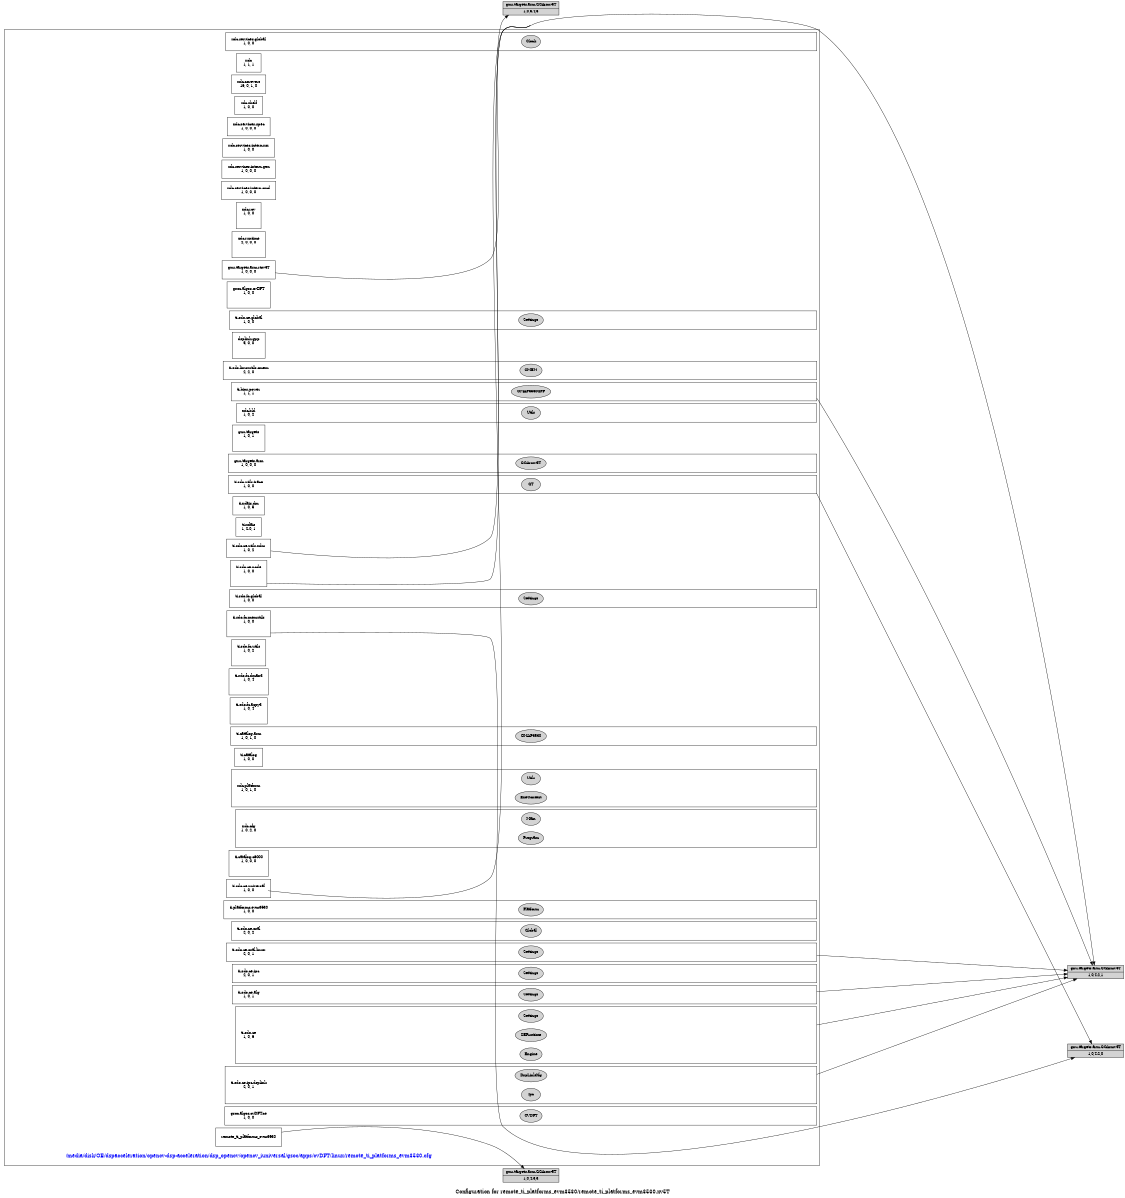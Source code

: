 digraph configuration {
    size="7.5,10";
    rankdir=LR;
    ranksep=".50 equally";
    concentrate=true;
    compound=true;
    label="\nConfiguration for remote_ti_platforms_evm3530/remote_ti_platforms_evm3530.xv5T"
  node [font=Helvetica, fontsize=14, fontcolor=black];  subgraph cluster0 {label=""; __cfg [label="/media/disk/OE/dspacceleration/opencv-dsp-acceleration/dsp_opencv/opencv_iuniversal/gsoc/apps/cvDFT/linux/remote_ti_platforms_evm3530.cfg", color=white, fontcolor=blue];
    node [font=Helvetica, fontsize=10];    subgraph cluster1 {
        label="";
        xdc_services_global__top [shape=box,label="xdc.services.global\n1, 0, 0", color=white];
        xdc_services_global__bot [shape=point,label="", style=invis];
        xdc_services_global_Clock [style=filled,fillcolor=lightgray, label="Clock"];
        xdc_services_global__top -> xdc_services_global_Clock[style=invis];
        xdc_services_global_Clock -> xdc_services_global__bot[style=invis];
    }
    subgraph cluster2 {
        label="";
        xdc__top [shape=box,label="xdc\n1, 1, 1", color=white];
    }
    subgraph cluster3 {
        label="";
        xdc_corevers__top [shape=box,label="xdc.corevers\n16, 0, 1, 0", color=white];
    }
    subgraph cluster4 {
        label="";
        xdc_shelf__top [shape=box,label="xdc.shelf\n1, 0, 0", color=white];
    }
    subgraph cluster5 {
        label="";
        xdc_services_spec__top [shape=box,label="xdc.services.spec\n1, 0, 0, 0", color=white];
    }
    subgraph cluster6 {
        label="";
        xdc_services_intern_xsr__top [shape=box,label="xdc.services.intern.xsr\n1, 0, 0", color=white];
    }
    subgraph cluster7 {
        label="";
        xdc_services_intern_gen__top [shape=box,label="xdc.services.intern.gen\n1, 0, 0, 0", color=white];
    }
    subgraph cluster8 {
        label="";
        xdc_services_intern_cmd__top [shape=box,label="xdc.services.intern.cmd\n1, 0, 0, 0", color=white];
    }
    subgraph cluster9 {
        label="";
        xdc_rov__top [shape=box,label="xdc.rov\n1, 0, 0", color=white];
        xdc_rov__bot [shape=point,label="", style=invis];
    }
    subgraph cluster10 {
        label="";
        xdc_runtime__top [shape=box,label="xdc.runtime\n2, 0, 0, 0", color=white];
        xdc_runtime__bot [shape=point,label="", style=invis];
    }
    subgraph cluster11 {
        label="";
        gnu_targets_arm_rtsv5T__top [shape=box,label="gnu.targets.arm.rtsv5T\n1, 0, 0, 0", color=white];
    }
    subgraph cluster12 {
        label="";
        gsoc_algos_cvDFT__top [shape=box,label="gsoc.algos.cvDFT\n1, 0, 0", color=white];
        gsoc_algos_cvDFT__bot [shape=point,label="", style=invis];
    }
    subgraph cluster13 {
        label="";
        ti_sdo_ce_global__top [shape=box,label="ti.sdo.ce.global\n1, 0, 0", color=white];
        ti_sdo_ce_global__bot [shape=point,label="", style=invis];
        ti_sdo_ce_global_Settings [style=filled,fillcolor=lightgray, label="Settings"];
        ti_sdo_ce_global__top -> ti_sdo_ce_global_Settings[style=invis];
        ti_sdo_ce_global_Settings -> ti_sdo_ce_global__bot[style=invis];
    }
    subgraph cluster14 {
        label="";
        dsplink_gpp__top [shape=box,label="dsplink.gpp\n5, 0, 0", color=white];
        dsplink_gpp__bot [shape=point,label="", style=invis];
    }
    subgraph cluster15 {
        label="";
        ti_sdo_linuxutils_cmem__top [shape=box,label="ti.sdo.linuxutils.cmem\n2, 2, 0", color=white];
        ti_sdo_linuxutils_cmem__bot [shape=point,label="", style=invis];
        ti_sdo_linuxutils_cmem_CMEM [style=filled,fillcolor=lightgray, label="CMEM"];
        ti_sdo_linuxutils_cmem__top -> ti_sdo_linuxutils_cmem_CMEM[style=invis];
        ti_sdo_linuxutils_cmem_CMEM -> ti_sdo_linuxutils_cmem__bot[style=invis];
    }
    subgraph cluster16 {
        label="";
        ti_bios_power__top [shape=box,label="ti.bios.power\n1, 1, 1", color=white];
        ti_bios_power__bot [shape=point,label="", style=invis];
        ti_bios_power_OMAP3530GPP [style=filled,fillcolor=lightgray, label="OMAP3530GPP"];
        ti_bios_power__top -> ti_bios_power_OMAP3530GPP[style=invis];
        ti_bios_power_OMAP3530GPP -> ti_bios_power__bot[style=invis];
    }
    subgraph cluster17 {
        label="";
        xdc_bld__top [shape=box,label="xdc.bld\n1, 0, 2", color=white];
        xdc_bld__bot [shape=point,label="", style=invis];
        xdc_bld_Utils [style=filled,fillcolor=lightgray, label="Utils"];
        xdc_bld__top -> xdc_bld_Utils[style=invis];
        xdc_bld_Utils -> xdc_bld__bot[style=invis];
    }
    subgraph cluster18 {
        label="";
        gnu_targets__top [shape=box,label="gnu.targets\n1, 0, 1", color=white];
        gnu_targets__bot [shape=point,label="", style=invis];
    }
    subgraph cluster19 {
        label="";
        gnu_targets_arm__top [shape=box,label="gnu.targets.arm\n1, 0, 0, 0", color=white];
        gnu_targets_arm__bot [shape=point,label="", style=invis];
        gnu_targets_arm_GCArmv5T [style=filled,fillcolor=lightgray, label="GCArmv5T"];
        gnu_targets_arm__top -> gnu_targets_arm_GCArmv5T[style=invis];
        gnu_targets_arm_GCArmv5T -> gnu_targets_arm__bot[style=invis];
    }
    subgraph cluster20 {
        label="";
        ti_sdo_utils_trace__top [shape=box,label="ti.sdo.utils.trace\n1, 0, 0", color=white];
        ti_sdo_utils_trace__bot [shape=point,label="", style=invis];
        ti_sdo_utils_trace_GT [style=filled,fillcolor=lightgray, label="GT"];
        ti_sdo_utils_trace__top -> ti_sdo_utils_trace_GT[style=invis];
        ti_sdo_utils_trace_GT -> ti_sdo_utils_trace__bot[style=invis];
    }
    subgraph cluster21 {
        label="";
        ti_xdais_dm__top [shape=box,label="ti.xdais.dm\n1, 0, 5", color=white];
    }
    subgraph cluster22 {
        label="";
        ti_xdais__top [shape=box,label="ti.xdais\n1, 2.0, 1", color=white];
    }
    subgraph cluster23 {
        label="";
        ti_sdo_ce_node__top [shape=box,label="ti.sdo.ce.node\n1, 0, 0", color=white];
        ti_sdo_ce_node__bot [shape=point,label="", style=invis];
    }
    subgraph cluster24 {
        label="";
        ti_sdo_ce_utils_xdm__top [shape=box,label="ti.sdo.ce.utils.xdm\n1, 0, 2", color=white];
    }
    subgraph cluster25 {
        label="";
        ti_sdo_fc_global__top [shape=box,label="ti.sdo.fc.global\n1, 0, 0", color=white];
        ti_sdo_fc_global__bot [shape=point,label="", style=invis];
        ti_sdo_fc_global_Settings [style=filled,fillcolor=lightgray, label="Settings"];
        ti_sdo_fc_global__top -> ti_sdo_fc_global_Settings[style=invis];
        ti_sdo_fc_global_Settings -> ti_sdo_fc_global__bot[style=invis];
    }
    subgraph cluster26 {
        label="";
        ti_sdo_fc_memutils__top [shape=box,label="ti.sdo.fc.memutils\n1, 0, 0", color=white];
        ti_sdo_fc_memutils__bot [shape=point,label="", style=invis];
    }
    subgraph cluster27 {
        label="";
        ti_sdo_fc_utils__top [shape=box,label="ti.sdo.fc.utils\n1, 0, 2", color=white];
        ti_sdo_fc_utils__bot [shape=point,label="", style=invis];
    }
    subgraph cluster28 {
        label="";
        ti_sdo_fc_dman3__top [shape=box,label="ti.sdo.fc.dman3\n1, 0, 4", color=white];
        ti_sdo_fc_dman3__bot [shape=point,label="", style=invis];
    }
    subgraph cluster29 {
        label="";
        ti_sdo_fc_acpy3__top [shape=box,label="ti.sdo.fc.acpy3\n1, 0, 4", color=white];
        ti_sdo_fc_acpy3__bot [shape=point,label="", style=invis];
    }
    subgraph cluster30 {
        label="";
        ti_catalog_arm__top [shape=box,label="ti.catalog.arm\n1, 0, 1, 0", color=white];
        ti_catalog_arm__bot [shape=point,label="", style=invis];
        ti_catalog_arm_OMAP3530 [style=filled,fillcolor=lightgray, label="OMAP3530"];
        ti_catalog_arm__top -> ti_catalog_arm_OMAP3530[style=invis];
        ti_catalog_arm_OMAP3530 -> ti_catalog_arm__bot[style=invis];
    }
    subgraph cluster31 {
        label="";
        ti_catalog__top [shape=box,label="ti.catalog\n1, 0, 0", color=white];
    }
    subgraph cluster32 {
        label="";
        xdc_platform__top [shape=box,label="xdc.platform\n1, 0, 1, 0", color=white];
        xdc_platform__bot [shape=point,label="", style=invis];
        xdc_platform_ExeContext [style=filled,fillcolor=lightgray, label="ExeContext"];
        xdc_platform__top -> xdc_platform_ExeContext[style=invis];
        xdc_platform_ExeContext -> xdc_platform__bot[style=invis];
        xdc_platform_Utils [style=filled,fillcolor=lightgray, label="Utils"];
        xdc_platform__top -> xdc_platform_Utils[style=invis];
        xdc_platform_Utils -> xdc_platform__bot[style=invis];
    }
    subgraph cluster33 {
        label="";
        xdc_cfg__top [shape=box,label="xdc.cfg\n1, 0, 2, 0", color=white];
        xdc_cfg__bot [shape=point,label="", style=invis];
        xdc_cfg_Program [style=filled,fillcolor=lightgray, label="Program"];
        xdc_cfg__top -> xdc_cfg_Program[style=invis];
        xdc_cfg_Program -> xdc_cfg__bot[style=invis];
        xdc_cfg_Main [style=filled,fillcolor=lightgray, label="Main"];
        xdc_cfg__top -> xdc_cfg_Main[style=invis];
        xdc_cfg_Main -> xdc_cfg__bot[style=invis];
    }
    subgraph cluster34 {
        label="";
        ti_catalog_c6000__top [shape=box,label="ti.catalog.c6000\n1, 0, 0, 0", color=white];
        ti_catalog_c6000__bot [shape=point,label="", style=invis];
    }
    subgraph cluster35 {
        label="";
        ti_platforms_evm3530__top [shape=box,label="ti.platforms.evm3530\n1, 0, 0", color=white];
        ti_platforms_evm3530__bot [shape=point,label="", style=invis];
        ti_platforms_evm3530_Platform [style=filled,fillcolor=lightgray, label="Platform"];
        ti_platforms_evm3530__top -> ti_platforms_evm3530_Platform[style=invis];
        ti_platforms_evm3530_Platform -> ti_platforms_evm3530__bot[style=invis];
    }
    subgraph cluster36 {
        label="";
        ti_sdo_ce_osal__top [shape=box,label="ti.sdo.ce.osal\n2, 0, 2", color=white];
        ti_sdo_ce_osal__bot [shape=point,label="", style=invis];
        ti_sdo_ce_osal_Global [style=filled,fillcolor=lightgray, label="Global"];
        ti_sdo_ce_osal__top -> ti_sdo_ce_osal_Global[style=invis];
        ti_sdo_ce_osal_Global -> ti_sdo_ce_osal__bot[style=invis];
    }
    subgraph cluster37 {
        label="";
        ti_sdo_ce_osal_linux__top [shape=box,label="ti.sdo.ce.osal.linux\n2, 0, 1", color=white];
        ti_sdo_ce_osal_linux__bot [shape=point,label="", style=invis];
        ti_sdo_ce_osal_linux_Settings [style=filled,fillcolor=lightgray, label="Settings"];
        ti_sdo_ce_osal_linux__top -> ti_sdo_ce_osal_linux_Settings[style=invis];
        ti_sdo_ce_osal_linux_Settings -> ti_sdo_ce_osal_linux__bot[style=invis];
    }
    subgraph cluster38 {
        label="";
        ti_sdo_ce_ipc__top [shape=box,label="ti.sdo.ce.ipc\n2, 0, 1", color=white];
        ti_sdo_ce_ipc__bot [shape=point,label="", style=invis];
        ti_sdo_ce_ipc_Settings [style=filled,fillcolor=lightgray, label="Settings"];
        ti_sdo_ce_ipc__top -> ti_sdo_ce_ipc_Settings[style=invis];
        ti_sdo_ce_ipc_Settings -> ti_sdo_ce_ipc__bot[style=invis];
    }
    subgraph cluster39 {
        label="";
        ti_sdo_ce_ipc_dsplink__top [shape=box,label="ti.sdo.ce.ipc.dsplink\n2, 0, 1", color=white];
        ti_sdo_ce_ipc_dsplink__bot [shape=point,label="", style=invis];
        ti_sdo_ce_ipc_dsplink_Ipc [style=filled,fillcolor=lightgray, label="Ipc"];
        ti_sdo_ce_ipc_dsplink__top -> ti_sdo_ce_ipc_dsplink_Ipc[style=invis];
        ti_sdo_ce_ipc_dsplink_Ipc -> ti_sdo_ce_ipc_dsplink__bot[style=invis];
        ti_sdo_ce_ipc_dsplink_DspLinkCfg [style=filled,fillcolor=lightgray, label="DspLinkCfg"];
        ti_sdo_ce_ipc_dsplink__top -> ti_sdo_ce_ipc_dsplink_DspLinkCfg[style=invis];
        ti_sdo_ce_ipc_dsplink_DspLinkCfg -> ti_sdo_ce_ipc_dsplink__bot[style=invis];
    }
    subgraph cluster40 {
        label="";
        ti_sdo_ce_alg__top [shape=box,label="ti.sdo.ce.alg\n1, 0, 1", color=white];
        ti_sdo_ce_alg__bot [shape=point,label="", style=invis];
        ti_sdo_ce_alg_Settings [style=filled,fillcolor=lightgray, label="Settings"];
        ti_sdo_ce_alg__top -> ti_sdo_ce_alg_Settings[style=invis];
        ti_sdo_ce_alg_Settings -> ti_sdo_ce_alg__bot[style=invis];
    }
    subgraph cluster41 {
        label="";
        ti_sdo_ce__top [shape=box,label="ti.sdo.ce\n1, 0, 6", color=white];
        ti_sdo_ce__bot [shape=point,label="", style=invis];
        ti_sdo_ce_Engine [style=filled,fillcolor=lightgray, label="Engine"];
        ti_sdo_ce__top -> ti_sdo_ce_Engine[style=invis];
        ti_sdo_ce_Engine -> ti_sdo_ce__bot[style=invis];
        ti_sdo_ce_CERuntime [style=filled,fillcolor=lightgray, label="CERuntime"];
        ti_sdo_ce__top -> ti_sdo_ce_CERuntime[style=invis];
        ti_sdo_ce_CERuntime -> ti_sdo_ce__bot[style=invis];
        ti_sdo_ce_Settings [style=filled,fillcolor=lightgray, label="Settings"];
        ti_sdo_ce__top -> ti_sdo_ce_Settings[style=invis];
        ti_sdo_ce_Settings -> ti_sdo_ce__bot[style=invis];
    }
    subgraph cluster42 {
        label="";
        ti_sdo_ce_universal__top [shape=box,label="ti.sdo.ce.universal\n1, 0, 0", color=white];
    }
    subgraph cluster43 {
        label="";
        gsoc_algos_cvDFT_ce__top [shape=box,label="gsoc.algos.cvDFT.ce\n1, 0, 0", color=white];
        gsoc_algos_cvDFT_ce__bot [shape=point,label="", style=invis];
        gsoc_algos_cvDFT_ce_CVDFT [style=filled,fillcolor=lightgray, label="CVDFT"];
        gsoc_algos_cvDFT_ce__top -> gsoc_algos_cvDFT_ce_CVDFT[style=invis];
        gsoc_algos_cvDFT_ce_CVDFT -> gsoc_algos_cvDFT_ce__bot[style=invis];
    }
    subgraph cluster44 {
        label="";
        remote_ti_platforms_evm3530__top [shape=box,label="remote_ti_platforms_evm3530\n", color=white];
    }
  }
  node [font=Helvetica, fontsize=10];
    gnu_targets_arm_GCArmv5T__1_0_3__4_3 [shape=record,label="gnu.targets.arm.GCArmv5T|1,0,3.4,3",style=filled, fillcolor=lightgrey];
    gnu_targets_arm_rtsv5T__top -> gnu_targets_arm_GCArmv5T__1_0_3__4_3 [ltail=cluster11];
    gnu_targets_arm_GCArmv5T__1_0_4__2_1 [shape=record,label="gnu.targets.arm.GCArmv5T|1,0,4.2,1",style=filled, fillcolor=lightgrey];
    ti_bios_power__bot -> gnu_targets_arm_GCArmv5T__1_0_4__2_1 [ltail=cluster16];
    gnu_targets_arm_GCArmv5T__1_0_4__2_0 [shape=record,label="gnu.targets.arm.GCArmv5T|1,0,4.2,0",style=filled, fillcolor=lightgrey];
    ti_sdo_utils_trace__bot -> gnu_targets_arm_GCArmv5T__1_0_4__2_0 [ltail=cluster20];
    gnu_targets_arm_GCArmv5T__1_0_4__2_1 [shape=record,label="gnu.targets.arm.GCArmv5T|1,0,4.2,1",style=filled, fillcolor=lightgrey];
    ti_sdo_ce_node__bot -> gnu_targets_arm_GCArmv5T__1_0_4__2_1 [ltail=cluster23];
    gnu_targets_arm_GCArmv5T__1_0_4__2_1 [shape=record,label="gnu.targets.arm.GCArmv5T|1,0,4.2,1",style=filled, fillcolor=lightgrey];
    ti_sdo_ce_utils_xdm__top -> gnu_targets_arm_GCArmv5T__1_0_4__2_1 [ltail=cluster24];
    gnu_targets_arm_GCArmv5T__1_0_4__2_0 [shape=record,label="gnu.targets.arm.GCArmv5T|1,0,4.2,0",style=filled, fillcolor=lightgrey];
    ti_sdo_fc_memutils__bot -> gnu_targets_arm_GCArmv5T__1_0_4__2_0 [ltail=cluster26];
    gnu_targets_arm_GCArmv5T__1_0_4__2_1 [shape=record,label="gnu.targets.arm.GCArmv5T|1,0,4.2,1",style=filled, fillcolor=lightgrey];
    ti_sdo_ce_osal_linux__bot -> gnu_targets_arm_GCArmv5T__1_0_4__2_1 [ltail=cluster37];
    gnu_targets_arm_GCArmv5T__1_0_4__2_1 [shape=record,label="gnu.targets.arm.GCArmv5T|1,0,4.2,1",style=filled, fillcolor=lightgrey];
    ti_sdo_ce_ipc_dsplink__bot -> gnu_targets_arm_GCArmv5T__1_0_4__2_1 [ltail=cluster39];
    gnu_targets_arm_GCArmv5T__1_0_4__2_1 [shape=record,label="gnu.targets.arm.GCArmv5T|1,0,4.2,1",style=filled, fillcolor=lightgrey];
    ti_sdo_ce_alg__bot -> gnu_targets_arm_GCArmv5T__1_0_4__2_1 [ltail=cluster40];
    gnu_targets_arm_GCArmv5T__1_0_4__2_1 [shape=record,label="gnu.targets.arm.GCArmv5T|1,0,4.2,1",style=filled, fillcolor=lightgrey];
    ti_sdo_ce__bot -> gnu_targets_arm_GCArmv5T__1_0_4__2_1 [ltail=cluster41];
    gnu_targets_arm_GCArmv5T__1_0_4__2_1 [shape=record,label="gnu.targets.arm.GCArmv5T|1,0,4.2,1",style=filled, fillcolor=lightgrey];
    ti_sdo_ce_universal__top -> gnu_targets_arm_GCArmv5T__1_0_4__2_1 [ltail=cluster42];
    gnu_targets_arm_GCArmv5T__1_0_4__3_3 [shape=record,label="gnu.targets.arm.GCArmv5T|1,0,4.3,3",style=filled, fillcolor=lightgrey];
    remote_ti_platforms_evm3530__top -> gnu_targets_arm_GCArmv5T__1_0_4__3_3 [ltail=cluster44];
}
